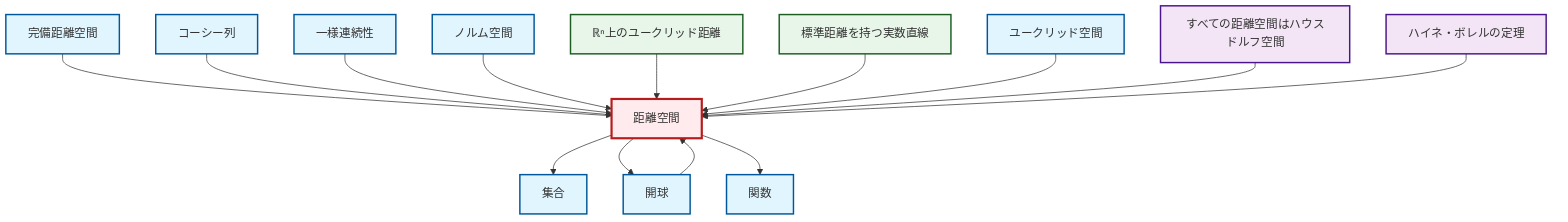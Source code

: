 graph TD
    classDef definition fill:#e1f5fe,stroke:#01579b,stroke-width:2px
    classDef theorem fill:#f3e5f5,stroke:#4a148c,stroke-width:2px
    classDef axiom fill:#fff3e0,stroke:#e65100,stroke-width:2px
    classDef example fill:#e8f5e9,stroke:#1b5e20,stroke-width:2px
    classDef current fill:#ffebee,stroke:#b71c1c,stroke-width:3px
    def-metric-space["距離空間"]:::definition
    ex-real-line-metric["標準距離を持つ実数直線"]:::example
    thm-heine-borel["ハイネ・ボレルの定理"]:::theorem
    thm-metric-hausdorff["すべての距離空間はハウスドルフ空間"]:::theorem
    def-function["関数"]:::definition
    def-euclidean-space["ユークリッド空間"]:::definition
    def-set["集合"]:::definition
    def-uniform-continuity["一様連続性"]:::definition
    ex-euclidean-metric["ℝⁿ上のユークリッド距離"]:::example
    def-complete-metric-space["完備距離空間"]:::definition
    def-open-ball["開球"]:::definition
    def-cauchy-sequence["コーシー列"]:::definition
    def-normed-vector-space["ノルム空間"]:::definition
    def-complete-metric-space --> def-metric-space
    def-cauchy-sequence --> def-metric-space
    def-uniform-continuity --> def-metric-space
    def-metric-space --> def-set
    def-metric-space --> def-open-ball
    def-normed-vector-space --> def-metric-space
    ex-euclidean-metric --> def-metric-space
    ex-real-line-metric --> def-metric-space
    def-euclidean-space --> def-metric-space
    thm-metric-hausdorff --> def-metric-space
    def-metric-space --> def-function
    thm-heine-borel --> def-metric-space
    def-open-ball --> def-metric-space
    class def-metric-space current